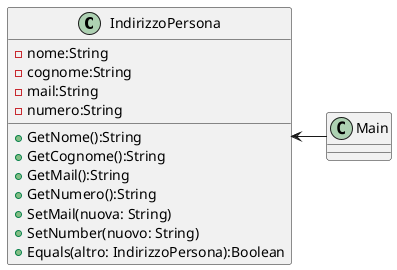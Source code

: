 @startuml
'https://plantuml.com/class-diagram

IndirizzoPersona <- Main

class IndirizzoPersona{
-nome:String
-cognome:String
-mail:String
-numero:String

+GetNome():String
+GetCognome():String
+GetMail():String
+GetNumero():String
+SetMail(nuova: String)
+SetNumber(nuovo: String)
+Equals(altro: IndirizzoPersona):Boolean
}

class Main{

}

@enduml